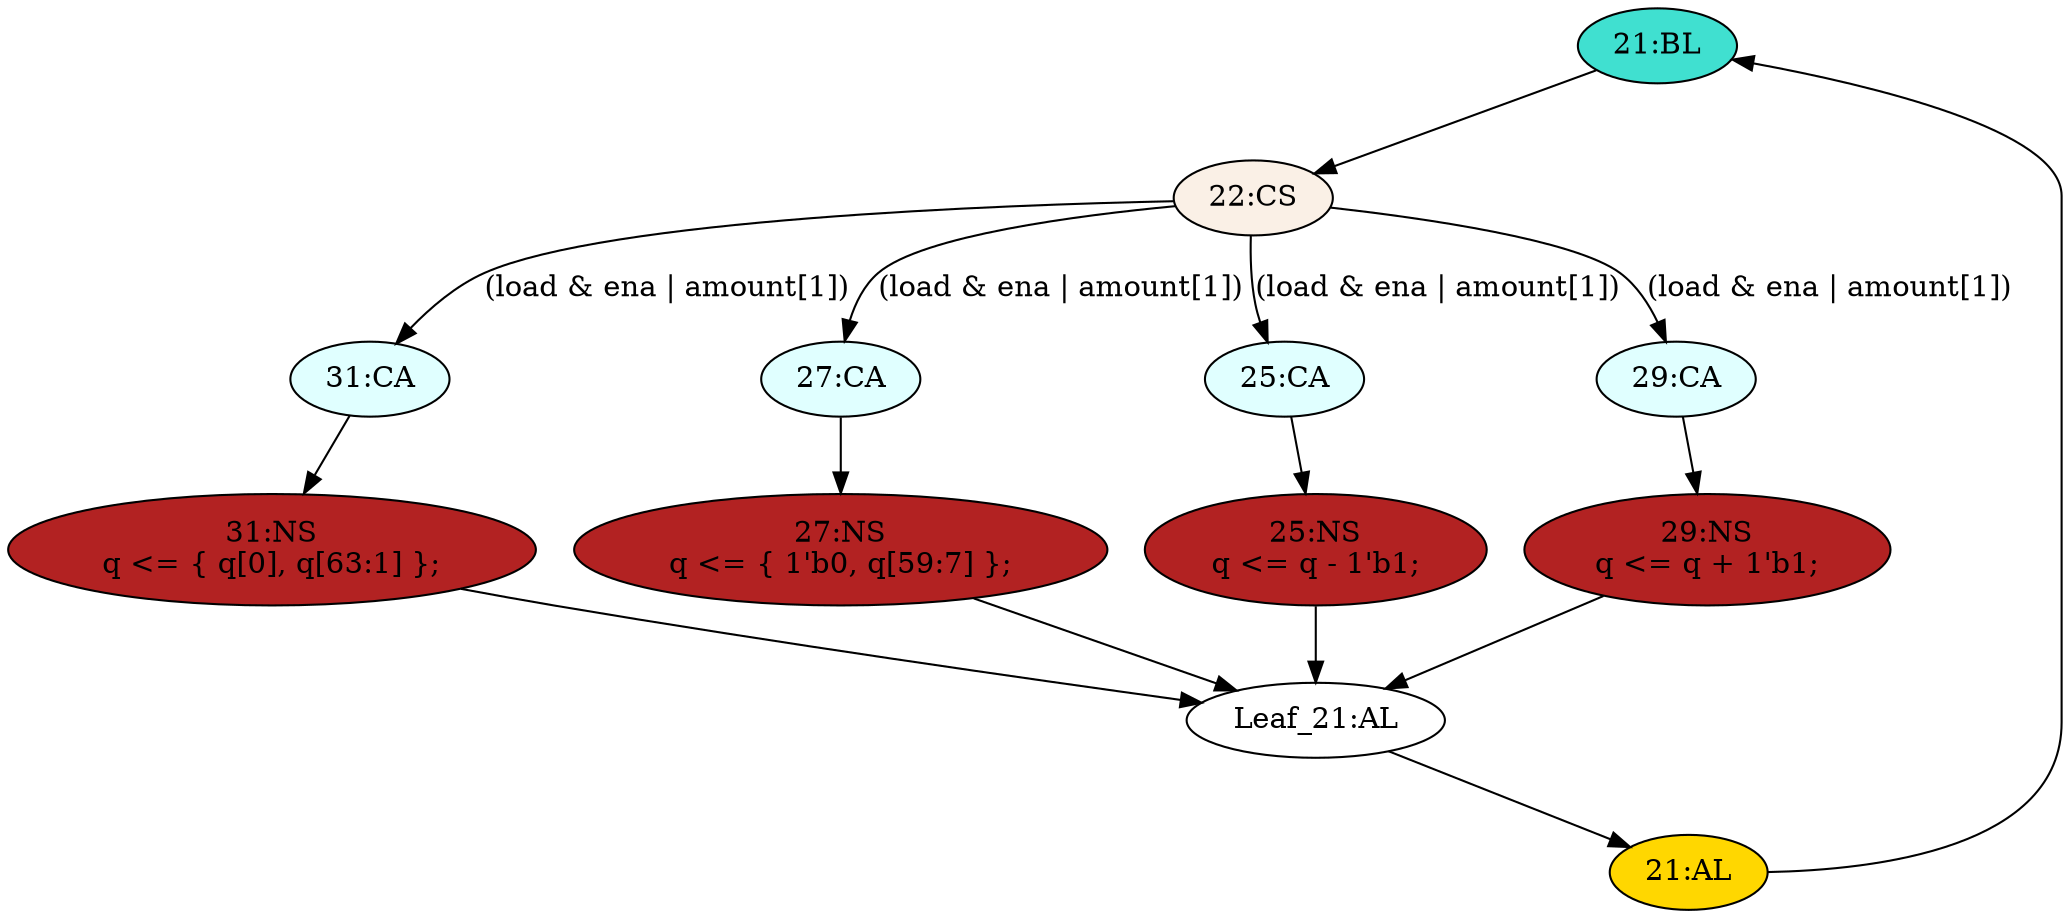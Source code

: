 strict digraph "compose( ,  )" {
	node [label="\N"];
	"21:BL"	[ast="<pyverilog.vparser.ast.Block object at 0x7f80c6bf50d0>",
		fillcolor=turquoise,
		label="21:BL",
		statements="[]",
		style=filled,
		typ=Block];
	"22:CS"	[ast="<pyverilog.vparser.ast.CaseStatement object at 0x7f80c6b66d10>",
		fillcolor=linen,
		label="22:CS",
		statements="[]",
		style=filled,
		typ=CaseStatement];
	"21:BL" -> "22:CS"	[cond="[]",
		lineno=None];
	"Leaf_21:AL"	[def_var="['q']",
		label="Leaf_21:AL"];
	"21:AL"	[ast="<pyverilog.vparser.ast.Always object at 0x7f80c6b77090>",
		clk_sens=True,
		fillcolor=gold,
		label="21:AL",
		sens="['clk']",
		statements="[]",
		style=filled,
		typ=Always,
		use_var="['load', 'ena', 'amount', 'q']"];
	"Leaf_21:AL" -> "21:AL";
	"31:CA"	[ast="<pyverilog.vparser.ast.Case object at 0x7f80c6b66090>",
		fillcolor=lightcyan,
		label="31:CA",
		statements="[]",
		style=filled,
		typ=Case];
	"31:NS"	[ast="<pyverilog.vparser.ast.NonblockingSubstitution object at 0x7f80c6be0890>",
		fillcolor=firebrick,
		label="31:NS
q <= { q[0], q[63:1] };",
		statements="[<pyverilog.vparser.ast.NonblockingSubstitution object at 0x7f80c6be0890>]",
		style=filled,
		typ=NonblockingSubstitution];
	"31:CA" -> "31:NS"	[cond="[]",
		lineno=None];
	"21:AL" -> "21:BL"	[cond="[]",
		lineno=None];
	"31:NS" -> "Leaf_21:AL"	[cond="[]",
		lineno=None];
	"22:CS" -> "31:CA"	[cond="['load', 'ena', 'amount']",
		label="(load & ena | amount[1])",
		lineno=22];
	"27:CA"	[ast="<pyverilog.vparser.ast.Case object at 0x7f80c6b71550>",
		fillcolor=lightcyan,
		label="27:CA",
		statements="[]",
		style=filled,
		typ=Case];
	"22:CS" -> "27:CA"	[cond="['load', 'ena', 'amount']",
		label="(load & ena | amount[1])",
		lineno=22];
	"25:CA"	[ast="<pyverilog.vparser.ast.Case object at 0x7f80c6b0ee90>",
		fillcolor=lightcyan,
		label="25:CA",
		statements="[]",
		style=filled,
		typ=Case];
	"22:CS" -> "25:CA"	[cond="['load', 'ena', 'amount']",
		label="(load & ena | amount[1])",
		lineno=22];
	"29:CA"	[ast="<pyverilog.vparser.ast.Case object at 0x7f80c6b66750>",
		fillcolor=lightcyan,
		label="29:CA",
		statements="[]",
		style=filled,
		typ=Case];
	"22:CS" -> "29:CA"	[cond="['load', 'ena', 'amount']",
		label="(load & ena | amount[1])",
		lineno=22];
	"29:NS"	[ast="<pyverilog.vparser.ast.NonblockingSubstitution object at 0x7f80c6b66350>",
		fillcolor=firebrick,
		label="29:NS
q <= q + 1'b1;",
		statements="[<pyverilog.vparser.ast.NonblockingSubstitution object at 0x7f80c6b66350>]",
		style=filled,
		typ=NonblockingSubstitution];
	"29:NS" -> "Leaf_21:AL"	[cond="[]",
		lineno=None];
	"27:NS"	[ast="<pyverilog.vparser.ast.NonblockingSubstitution object at 0x7f80c6b7d4d0>",
		fillcolor=firebrick,
		label="27:NS
q <= { 1'b0, q[59:7] };",
		statements="[<pyverilog.vparser.ast.NonblockingSubstitution object at 0x7f80c6b7d4d0>]",
		style=filled,
		typ=NonblockingSubstitution];
	"27:NS" -> "Leaf_21:AL"	[cond="[]",
		lineno=None];
	"27:CA" -> "27:NS"	[cond="[]",
		lineno=None];
	"25:NS"	[ast="<pyverilog.vparser.ast.NonblockingSubstitution object at 0x7f80c6b71150>",
		fillcolor=firebrick,
		label="25:NS
q <= q - 1'b1;",
		statements="[<pyverilog.vparser.ast.NonblockingSubstitution object at 0x7f80c6b71150>]",
		style=filled,
		typ=NonblockingSubstitution];
	"25:CA" -> "25:NS"	[cond="[]",
		lineno=None];
	"25:NS" -> "Leaf_21:AL"	[cond="[]",
		lineno=None];
	"29:CA" -> "29:NS"	[cond="[]",
		lineno=None];
}

